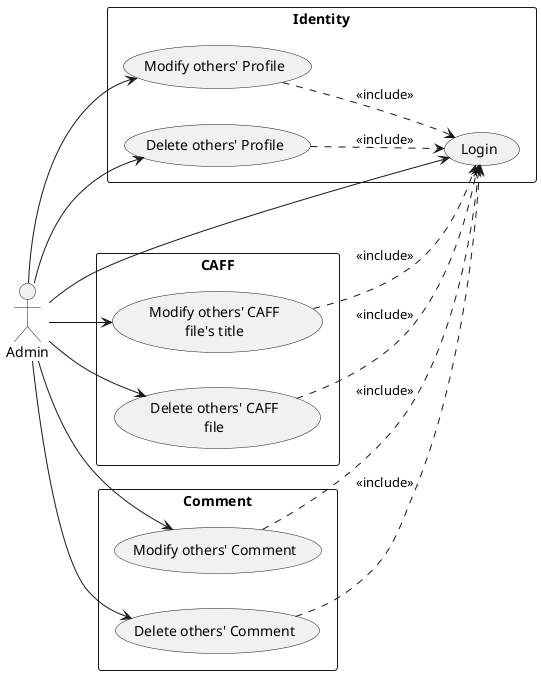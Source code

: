 @startuml usecase_admin
left to right direction

rectangle Identity{
  (Modify others' Profile) as ModifyOthersProfile
  (Delete others' Profile) as DeleteOthersProfile
  (ModifyOthersProfile) .down.> (Login) : <<include>>
  (DeleteOthersProfile) .down.> (Login) : <<include>>
}

Admin --> (Login)
Admin --> ModifyOthersProfile
Admin --> DeleteOthersProfile

rectangle CAFF {
  (Modify others' CAFF\nfile's title) as ModifyOthersCAFF
  (Delete others' CAFF\nfile) as DeleteOwnCAFF
  ModifyOthersCAFF ..> (Login) : <<include>>
  DeleteOwnCAFF ..> (Login) : <<include>>
}

Admin --> ModifyOthersCAFF
Admin --> DeleteOwnCAFF

rectangle Comment {
  (Modify others' Comment) as ModifyOthersComment
  (Delete others' Comment) as DeleteOwnComment
  ModifyOthersComment ..> (Login) : <<include>>
  DeleteOwnComment ..> (Login) : <<include>>
}

Admin -down-> ModifyOthersComment
Admin -down-> DeleteOwnComment

@enduml
